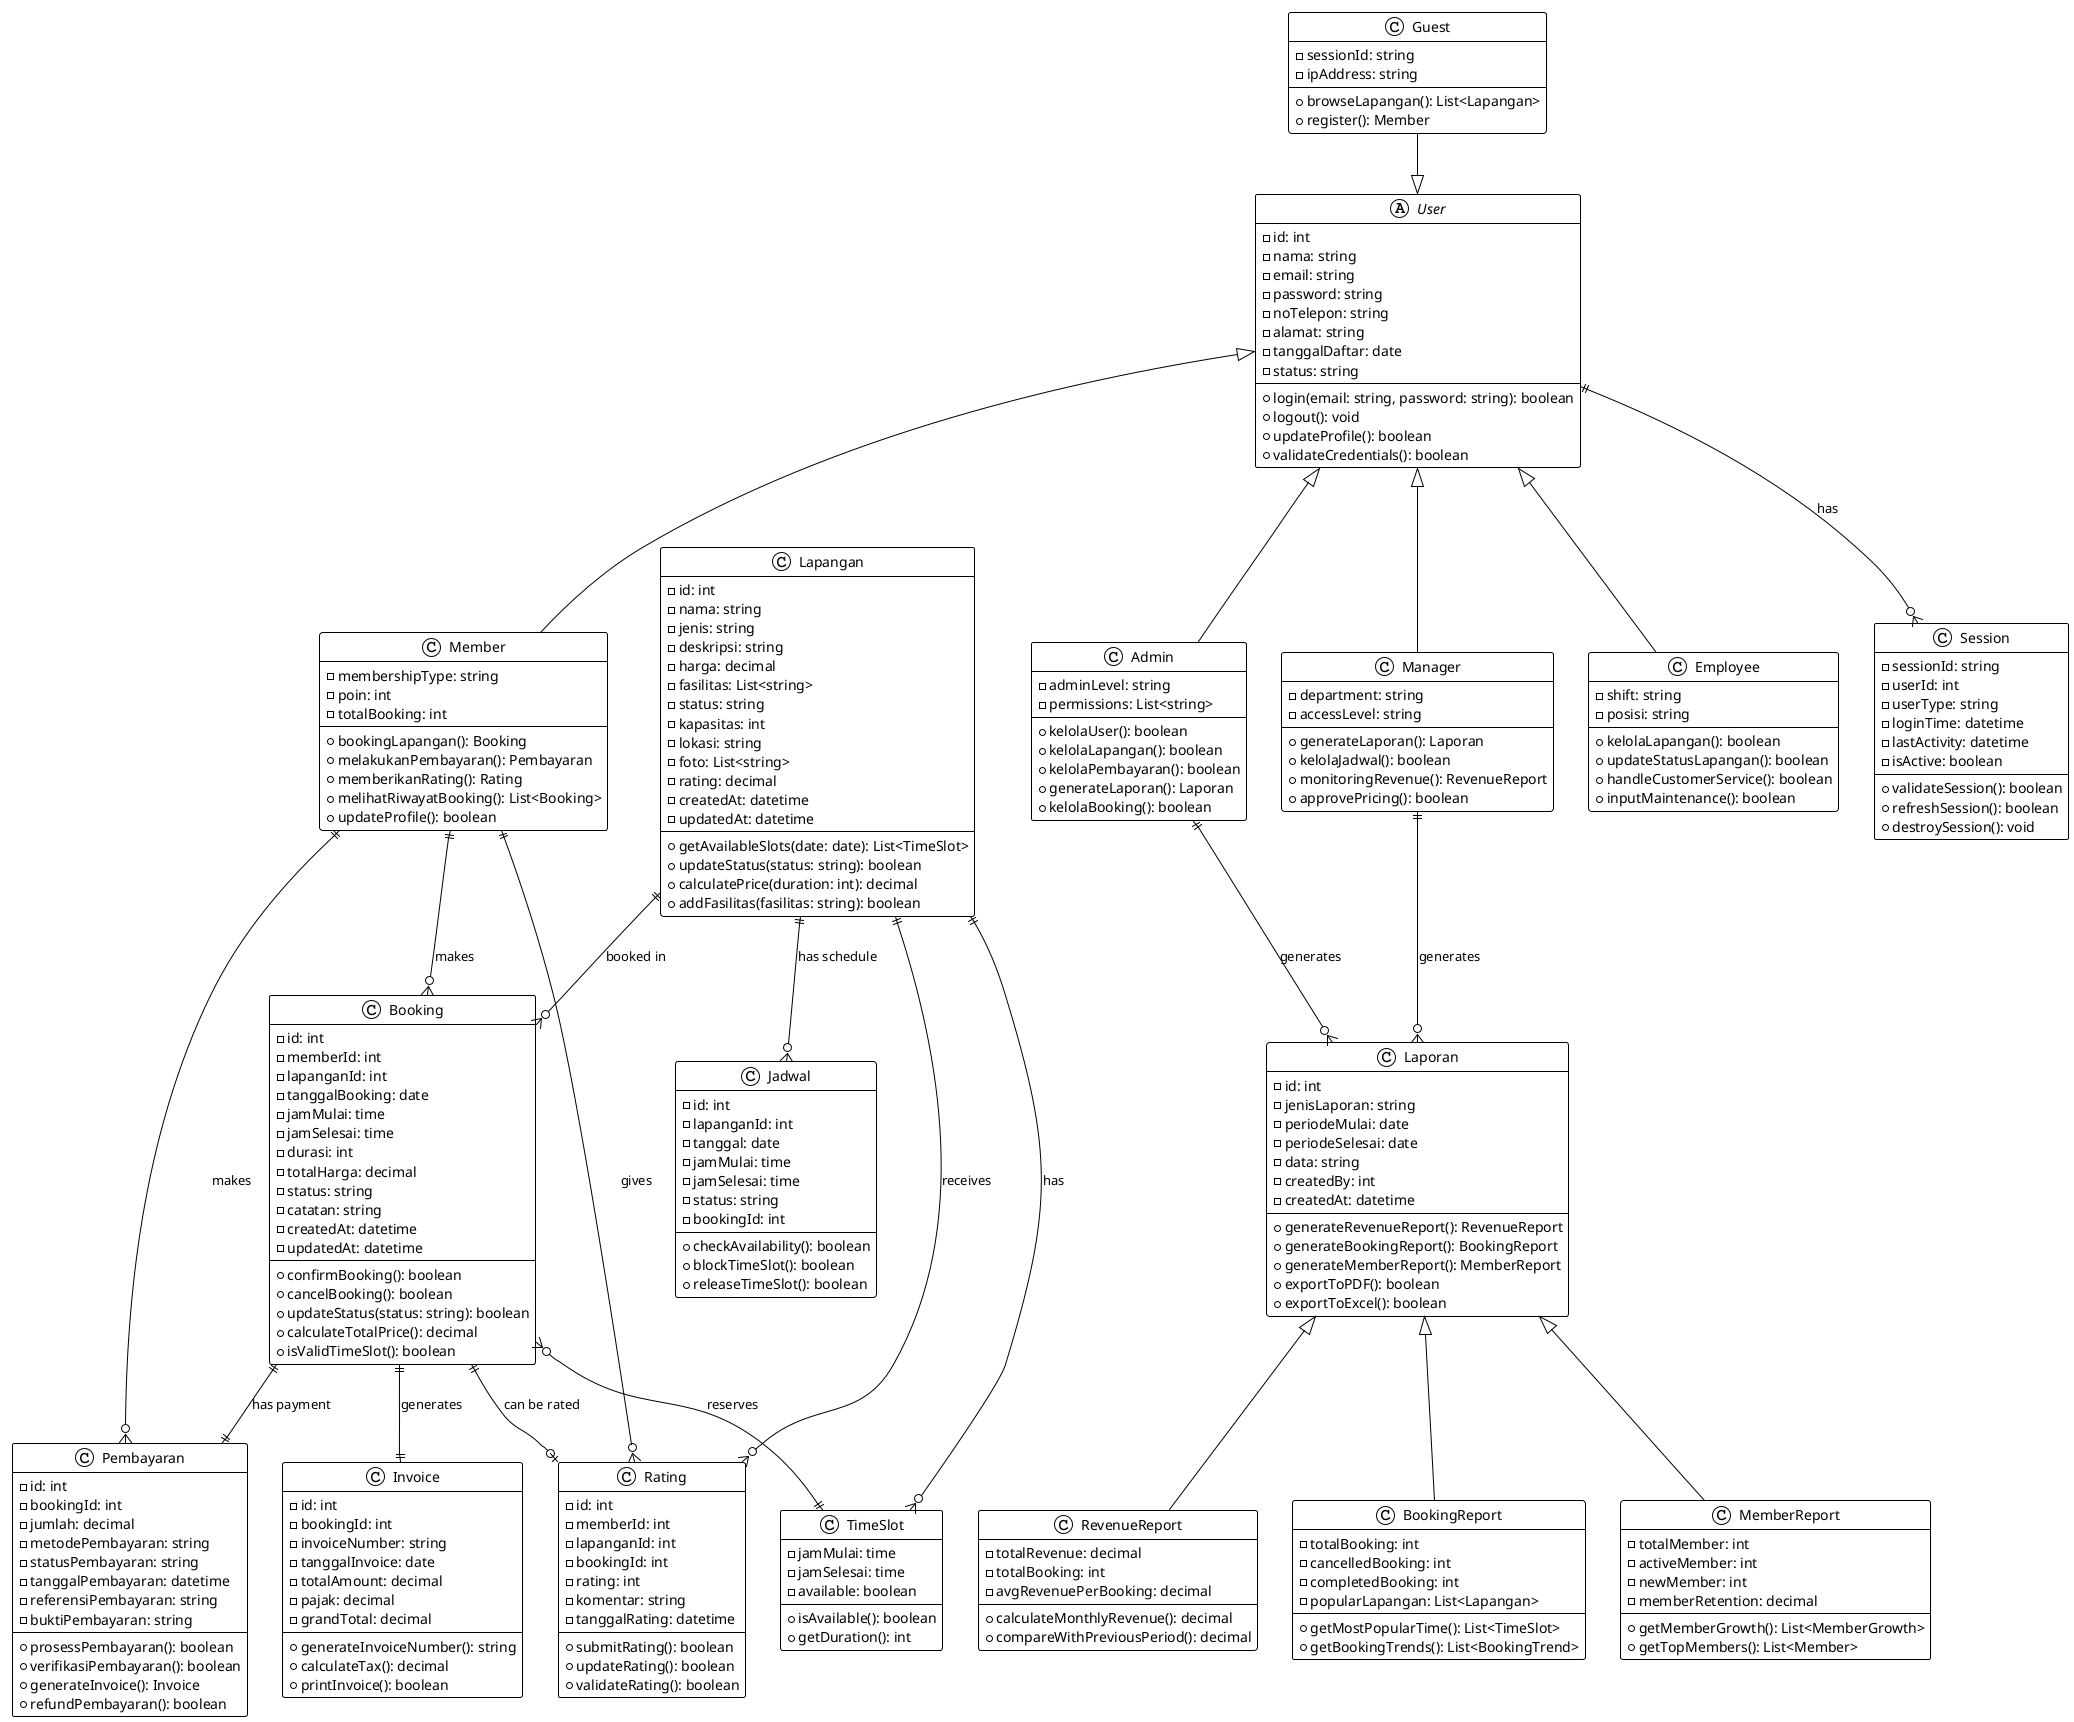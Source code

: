 @startuml
!theme plain

' User Management Classes
abstract class User {
  - id: int
  - nama: string
  - email: string
  - password: string
  - noTelepon: string
  - alamat: string
  - tanggalDaftar: date
  - status: string
  + login(email: string, password: string): boolean
  + logout(): void
  + updateProfile(): boolean
  + validateCredentials(): boolean
}

class Guest {
  - sessionId: string
  - ipAddress: string
  + browseLapangan(): List<Lapangan>
  + register(): Member
}

class Member extends User {
  - membershipType: string
  - poin: int
  - totalBooking: int
  + bookingLapangan(): Booking
  + melakukanPembayaran(): Pembayaran
  + memberikanRating(): Rating
  + melihatRiwayatBooking(): List<Booking>
  + updateProfile(): boolean
}

class Admin extends User {
  - adminLevel: string
  - permissions: List<string>
  + kelolaUser(): boolean
  + kelolaLapangan(): boolean
  + kelolaPembayaran(): boolean
  + generateLaporan(): Laporan
  + kelolaBooking(): boolean
}

class Manager extends User {
  - department: string
  - accessLevel: string
  + generateLaporan(): Laporan
  + kelolaJadwal(): boolean
  + monitoringRevenue(): RevenueReport
  + approvePricing(): boolean
}

class Employee extends User {
  - shift: string
  - posisi: string
  + kelolaLapangan(): boolean
  + updateStatusLapangan(): boolean
  + handleCustomerService(): boolean
  + inputMaintenance(): boolean
}

' Core Business Classes
class Lapangan {
  - id: int
  - nama: string
  - jenis: string
  - deskripsi: string
  - harga: decimal
  - fasilitas: List<string>
  - status: string
  - kapasitas: int
  - lokasi: string
  - foto: List<string>
  - rating: decimal
  - createdAt: datetime
  - updatedAt: datetime
  + getAvailableSlots(date: date): List<TimeSlot>
  + updateStatus(status: string): boolean
  + calculatePrice(duration: int): decimal
  + addFasilitas(fasilitas: string): boolean
}

class Booking {
  - id: int
  - memberId: int
  - lapanganId: int
  - tanggalBooking: date
  - jamMulai: time
  - jamSelesai: time
  - durasi: int
  - totalHarga: decimal
  - status: string
  - catatan: string
  - createdAt: datetime
  - updatedAt: datetime
  + confirmBooking(): boolean
  + cancelBooking(): boolean
  + updateStatus(status: string): boolean
  + calculateTotalPrice(): decimal
  + isValidTimeSlot(): boolean
}

class Pembayaran {
  - id: int
  - bookingId: int
  - jumlah: decimal
  - metodePembayaran: string
  - statusPembayaran: string
  - tanggalPembayaran: datetime
  - referensiPembayaran: string
  - buktiPembayaran: string
  + prosessPembayaran(): boolean
  + verifikasiPembayaran(): boolean
  + generateInvoice(): Invoice
  + refundPembayaran(): boolean
}

class Rating {
  - id: int
  - memberId: int
  - lapanganId: int
  - bookingId: int
  - rating: int
  - komentar: string
  - tanggalRating: datetime
  + submitRating(): boolean
  + updateRating(): boolean
  + validateRating(): boolean
}

class Jadwal {
  - id: int
  - lapanganId: int
  - tanggal: date
  - jamMulai: time
  - jamSelesai: time
  - status: string
  - bookingId: int
  + checkAvailability(): boolean
  + blockTimeSlot(): boolean
  + releaseTimeSlot(): boolean
}

class Laporan {
  - id: int
  - jenisLaporan: string
  - periodeMulai: date
  - periodeSelesai: date
  - data: string
  - createdBy: int
  - createdAt: datetime
  + generateRevenueReport(): RevenueReport
  + generateBookingReport(): BookingReport
  + generateMemberReport(): MemberReport
  + exportToPDF(): boolean
  + exportToExcel(): boolean
}

class RevenueReport extends Laporan {
  - totalRevenue: decimal
  - totalBooking: int
  - avgRevenuePerBooking: decimal
  + calculateMonthlyRevenue(): decimal
  + compareWithPreviousPeriod(): decimal
}

class BookingReport extends Laporan {
  - totalBooking: int
  - cancelledBooking: int
  - completedBooking: int
  - popularLapangan: List<Lapangan>
  + getMostPopularTime(): List<TimeSlot>
  + getBookingTrends(): List<BookingTrend>
}

class MemberReport extends Laporan {
  - totalMember: int
  - activeMember: int
  - newMember: int
  - memberRetention: decimal
  + getMemberGrowth(): List<MemberGrowth>
  + getTopMembers(): List<Member>
}

' Supporting Classes
class TimeSlot {
  - jamMulai: time
  - jamSelesai: time
  - available: boolean
  + isAvailable(): boolean
  + getDuration(): int
}

class Invoice {
  - id: int
  - bookingId: int
  - invoiceNumber: string
  - tanggalInvoice: date
  - totalAmount: decimal
  - pajak: decimal
  - grandTotal: decimal
  + generateInvoiceNumber(): string
  + calculateTax(): decimal
  + printInvoice(): boolean
}

class Session {
  - sessionId: string
  - userId: int
  - userType: string
  - loginTime: datetime
  - lastActivity: datetime
  - isActive: boolean
  + validateSession(): boolean
  + refreshSession(): boolean
  + destroySession(): void
}

' Relationships
User ||--o{ Session : "has"
Member ||--o{ Booking : "makes"
Member ||--o{ Rating : "gives"
Member ||--o{ Pembayaran : "makes"

Lapangan ||--o{ Booking : "booked in"
Lapangan ||--o{ Rating : "receives"
Lapangan ||--o{ Jadwal : "has schedule"

Booking ||--|| Pembayaran : "has payment"
Booking ||--o| Rating : "can be rated"
Booking ||--|| Invoice : "generates"

Admin ||--o{ Laporan : "generates"
Manager ||--o{ Laporan : "generates"

Lapangan ||--o{ TimeSlot : "has"
Booking }o--|| TimeSlot : "reserves"

' Inheritance relationships shown with extends
Guest --|> User

@enduml
